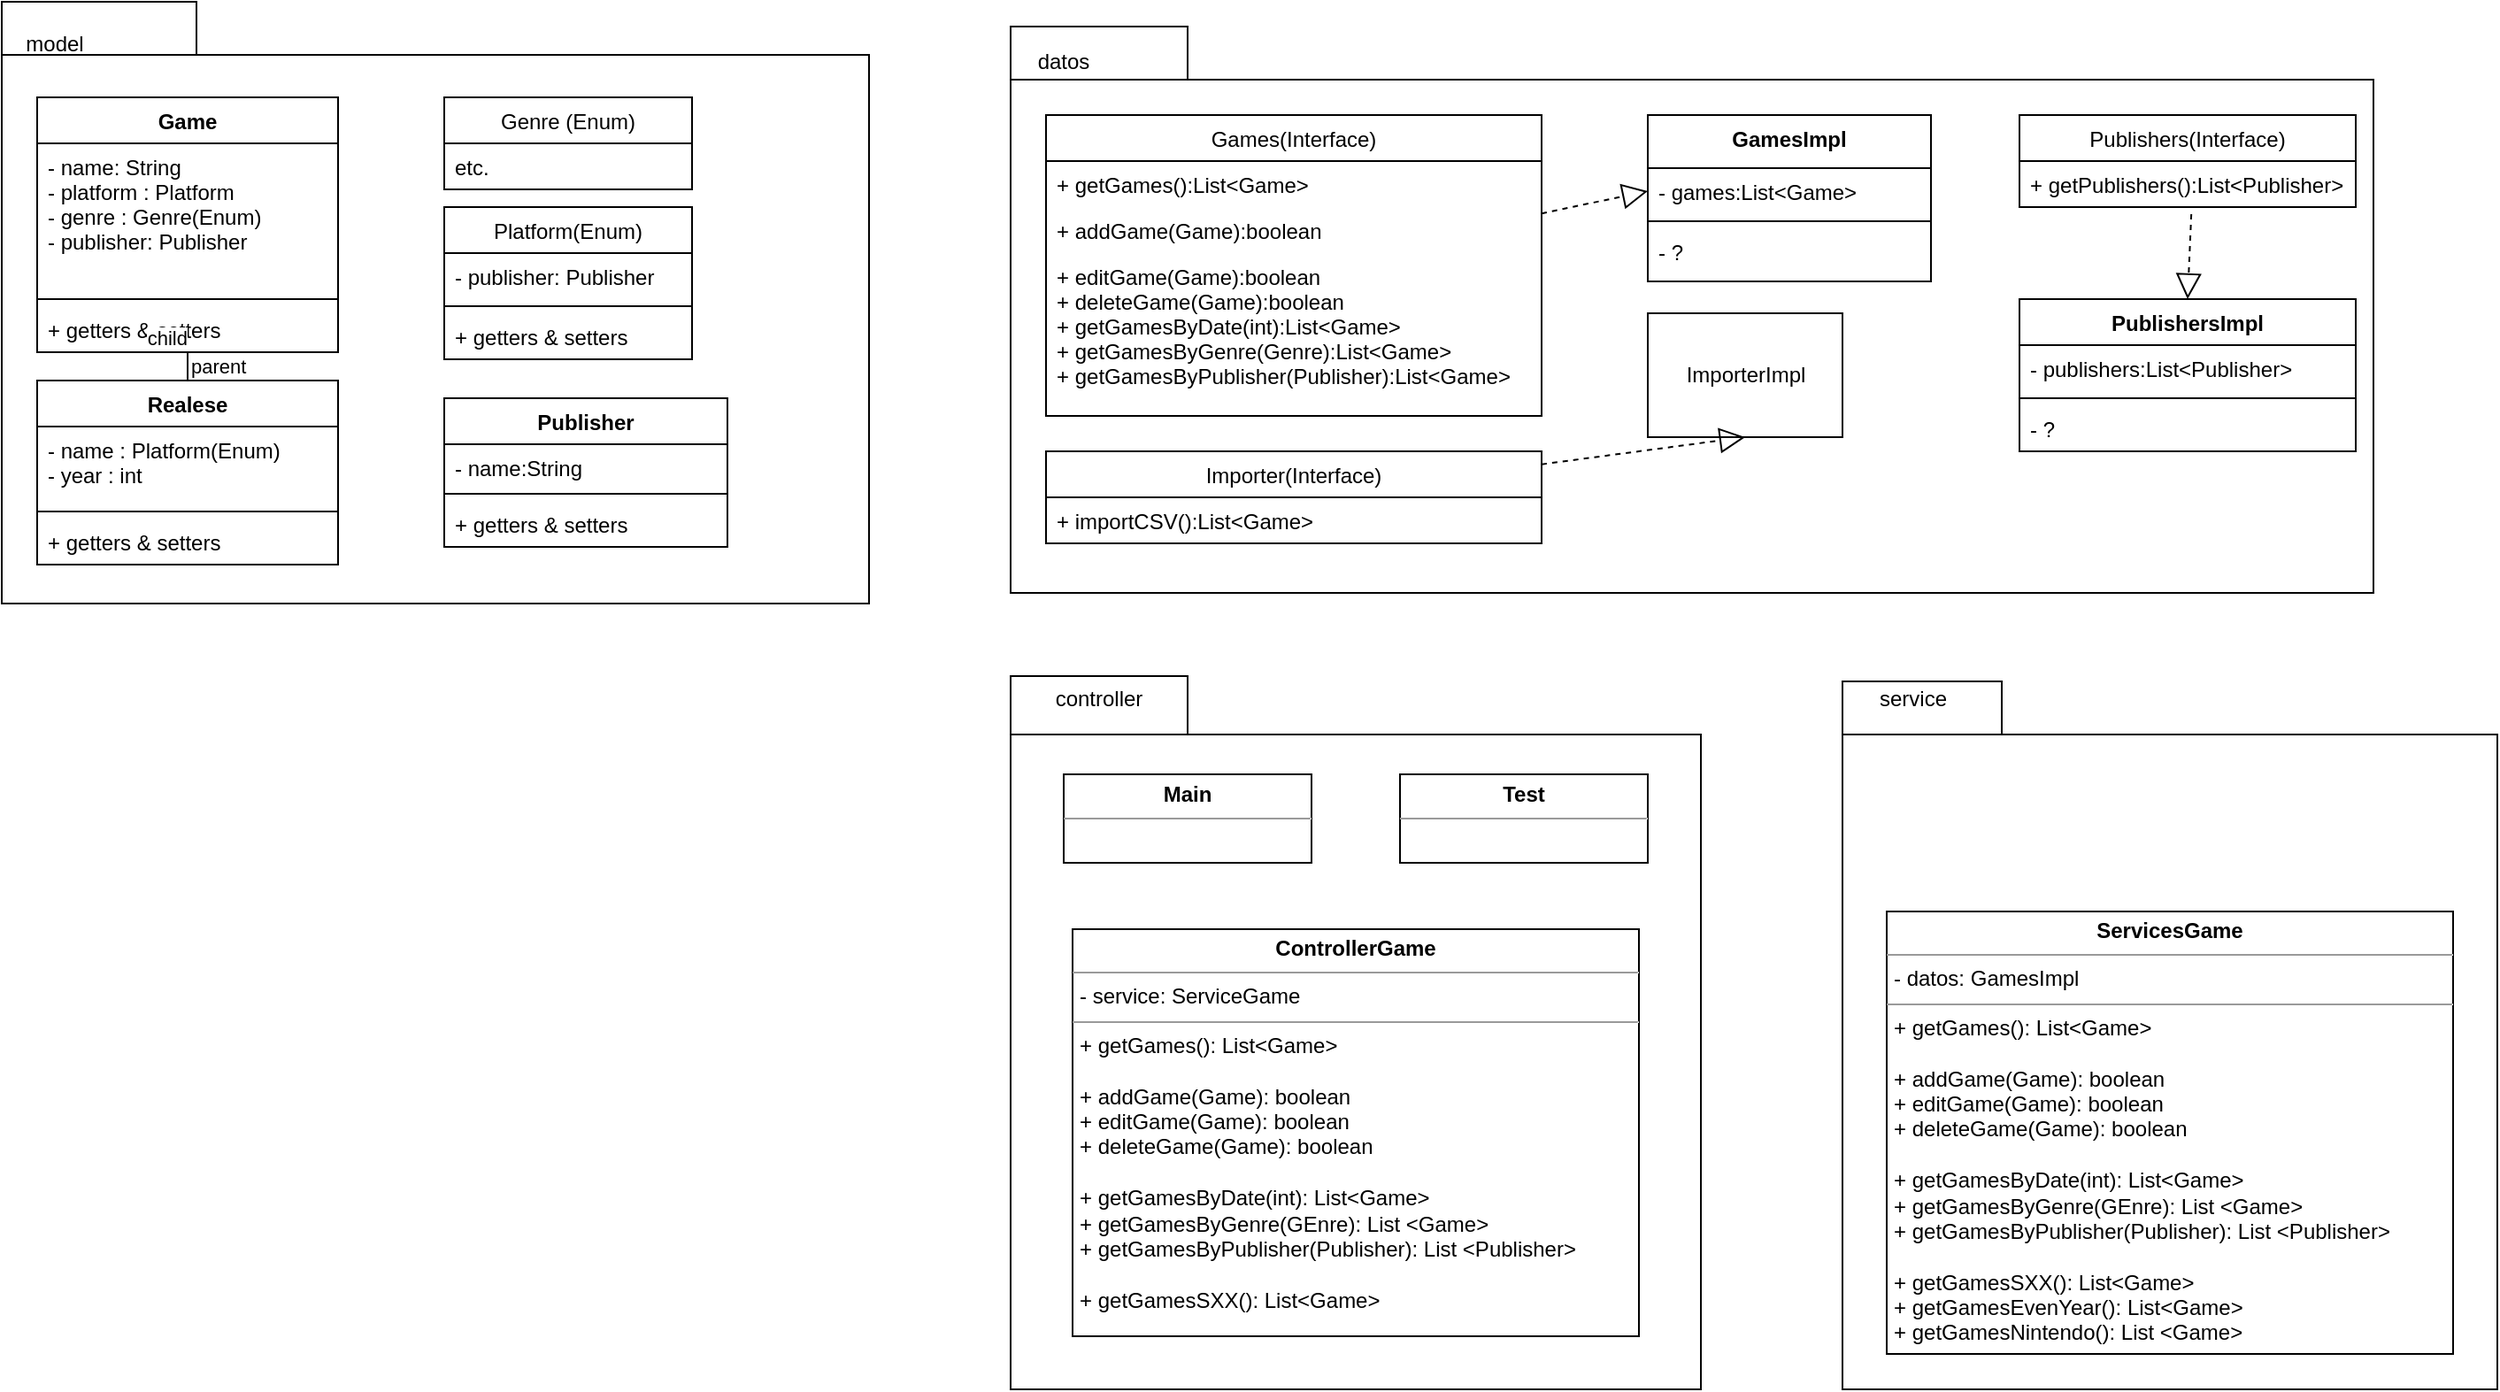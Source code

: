 <mxfile version="14.9.4" type="github">
  <diagram id="C5RBs43oDa-KdzZeNtuy" name="Page-1">
    <mxGraphModel dx="1609" dy="468" grid="1" gridSize="10" guides="1" tooltips="1" connect="1" arrows="1" fold="1" page="1" pageScale="1" pageWidth="827" pageHeight="1169" math="0" shadow="0">
      <root>
        <mxCell id="WIyWlLk6GJQsqaUBKTNV-0" />
        <mxCell id="WIyWlLk6GJQsqaUBKTNV-1" parent="WIyWlLk6GJQsqaUBKTNV-0" />
        <mxCell id="TCqhMZu3IWz6dn-8Bzra-5" value="" style="shape=folder;fontStyle=1;spacingTop=10;tabWidth=110;tabHeight=30;tabPosition=left;html=1;align=left;" parent="WIyWlLk6GJQsqaUBKTNV-1" vertex="1">
          <mxGeometry x="-20" y="116" width="490" height="340" as="geometry" />
        </mxCell>
        <mxCell id="TCqhMZu3IWz6dn-8Bzra-10" value="Game" style="swimlane;fontStyle=1;align=center;verticalAlign=top;childLayout=stackLayout;horizontal=1;startSize=26;horizontalStack=0;resizeParent=1;resizeParentMax=0;resizeLast=0;collapsible=1;marginBottom=0;" parent="WIyWlLk6GJQsqaUBKTNV-1" vertex="1">
          <mxGeometry y="170" width="170" height="144" as="geometry" />
        </mxCell>
        <mxCell id="TCqhMZu3IWz6dn-8Bzra-11" value="- name: String&#xa;- platform : Platform&#xa;- genre : Genre(Enum)&#xa;- publisher: Publisher&#xa;" style="text;strokeColor=none;fillColor=none;align=left;verticalAlign=top;spacingLeft=4;spacingRight=4;overflow=hidden;rotatable=0;points=[[0,0.5],[1,0.5]];portConstraint=eastwest;" parent="TCqhMZu3IWz6dn-8Bzra-10" vertex="1">
          <mxGeometry y="26" width="170" height="84" as="geometry" />
        </mxCell>
        <mxCell id="TCqhMZu3IWz6dn-8Bzra-12" value="" style="line;strokeWidth=1;fillColor=none;align=left;verticalAlign=middle;spacingTop=-1;spacingLeft=3;spacingRight=3;rotatable=0;labelPosition=right;points=[];portConstraint=eastwest;" parent="TCqhMZu3IWz6dn-8Bzra-10" vertex="1">
          <mxGeometry y="110" width="170" height="8" as="geometry" />
        </mxCell>
        <mxCell id="TCqhMZu3IWz6dn-8Bzra-13" value="+ getters &amp; setters" style="text;strokeColor=none;fillColor=none;align=left;verticalAlign=top;spacingLeft=4;spacingRight=4;overflow=hidden;rotatable=0;points=[[0,0.5],[1,0.5]];portConstraint=eastwest;" parent="TCqhMZu3IWz6dn-8Bzra-10" vertex="1">
          <mxGeometry y="118" width="170" height="26" as="geometry" />
        </mxCell>
        <mxCell id="TCqhMZu3IWz6dn-8Bzra-16" value="model" style="text;html=1;strokeColor=none;fillColor=none;align=center;verticalAlign=middle;whiteSpace=wrap;rounded=0;" parent="WIyWlLk6GJQsqaUBKTNV-1" vertex="1">
          <mxGeometry x="-10" y="130" width="40" height="20" as="geometry" />
        </mxCell>
        <mxCell id="TCqhMZu3IWz6dn-8Bzra-17" value="Realese" style="swimlane;fontStyle=1;align=center;verticalAlign=top;childLayout=stackLayout;horizontal=1;startSize=26;horizontalStack=0;resizeParent=1;resizeParentMax=0;resizeLast=0;collapsible=1;marginBottom=0;" parent="WIyWlLk6GJQsqaUBKTNV-1" vertex="1">
          <mxGeometry y="330" width="170" height="104" as="geometry" />
        </mxCell>
        <mxCell id="TCqhMZu3IWz6dn-8Bzra-18" value="- name : Platform(Enum)&#xa;- year : int" style="text;strokeColor=none;fillColor=none;align=left;verticalAlign=top;spacingLeft=4;spacingRight=4;overflow=hidden;rotatable=0;points=[[0,0.5],[1,0.5]];portConstraint=eastwest;" parent="TCqhMZu3IWz6dn-8Bzra-17" vertex="1">
          <mxGeometry y="26" width="170" height="44" as="geometry" />
        </mxCell>
        <mxCell id="TCqhMZu3IWz6dn-8Bzra-19" value="" style="line;strokeWidth=1;fillColor=none;align=left;verticalAlign=middle;spacingTop=-1;spacingLeft=3;spacingRight=3;rotatable=0;labelPosition=right;points=[];portConstraint=eastwest;" parent="TCqhMZu3IWz6dn-8Bzra-17" vertex="1">
          <mxGeometry y="70" width="170" height="8" as="geometry" />
        </mxCell>
        <mxCell id="TCqhMZu3IWz6dn-8Bzra-20" value="+ getters &amp; setters" style="text;strokeColor=none;fillColor=none;align=left;verticalAlign=top;spacingLeft=4;spacingRight=4;overflow=hidden;rotatable=0;points=[[0,0.5],[1,0.5]];portConstraint=eastwest;" parent="TCqhMZu3IWz6dn-8Bzra-17" vertex="1">
          <mxGeometry y="78" width="170" height="26" as="geometry" />
        </mxCell>
        <mxCell id="TCqhMZu3IWz6dn-8Bzra-26" value="Genre (Enum)" style="swimlane;fontStyle=0;childLayout=stackLayout;horizontal=1;startSize=26;fillColor=none;horizontalStack=0;resizeParent=1;resizeParentMax=0;resizeLast=0;collapsible=1;marginBottom=0;" parent="WIyWlLk6GJQsqaUBKTNV-1" vertex="1">
          <mxGeometry x="230" y="170" width="140" height="52" as="geometry" />
        </mxCell>
        <mxCell id="TCqhMZu3IWz6dn-8Bzra-27" value="etc." style="text;strokeColor=none;fillColor=none;align=left;verticalAlign=top;spacingLeft=4;spacingRight=4;overflow=hidden;rotatable=0;points=[[0,0.5],[1,0.5]];portConstraint=eastwest;" parent="TCqhMZu3IWz6dn-8Bzra-26" vertex="1">
          <mxGeometry y="26" width="140" height="26" as="geometry" />
        </mxCell>
        <mxCell id="TCqhMZu3IWz6dn-8Bzra-34" value="Platform(Enum)" style="swimlane;fontStyle=0;childLayout=stackLayout;horizontal=1;startSize=26;fillColor=none;horizontalStack=0;resizeParent=1;resizeParentMax=0;resizeLast=0;collapsible=1;marginBottom=0;" parent="WIyWlLk6GJQsqaUBKTNV-1" vertex="1">
          <mxGeometry x="230" y="232" width="140" height="86" as="geometry" />
        </mxCell>
        <mxCell id="TCqhMZu3IWz6dn-8Bzra-35" value="- publisher: Publisher" style="text;strokeColor=none;fillColor=none;align=left;verticalAlign=top;spacingLeft=4;spacingRight=4;overflow=hidden;rotatable=0;points=[[0,0.5],[1,0.5]];portConstraint=eastwest;" parent="TCqhMZu3IWz6dn-8Bzra-34" vertex="1">
          <mxGeometry y="26" width="140" height="26" as="geometry" />
        </mxCell>
        <mxCell id="67O2PUuD6TlL8kMdUzBJ-1" value="" style="line;strokeWidth=1;fillColor=none;align=left;verticalAlign=middle;spacingTop=-1;spacingLeft=3;spacingRight=3;rotatable=0;labelPosition=right;points=[];portConstraint=eastwest;" parent="TCqhMZu3IWz6dn-8Bzra-34" vertex="1">
          <mxGeometry y="52" width="140" height="8" as="geometry" />
        </mxCell>
        <mxCell id="67O2PUuD6TlL8kMdUzBJ-0" value="+ getters &amp; setters" style="text;strokeColor=none;fillColor=none;align=left;verticalAlign=top;spacingLeft=4;spacingRight=4;overflow=hidden;rotatable=0;points=[[0,0.5],[1,0.5]];portConstraint=eastwest;" parent="TCqhMZu3IWz6dn-8Bzra-34" vertex="1">
          <mxGeometry y="60" width="140" height="26" as="geometry" />
        </mxCell>
        <mxCell id="TCqhMZu3IWz6dn-8Bzra-39" value="" style="endArrow=none;html=1;edgeStyle=orthogonalEdgeStyle;" parent="WIyWlLk6GJQsqaUBKTNV-1" source="TCqhMZu3IWz6dn-8Bzra-17" target="TCqhMZu3IWz6dn-8Bzra-10" edge="1">
          <mxGeometry relative="1" as="geometry">
            <mxPoint x="100" y="290" as="sourcePoint" />
            <mxPoint x="260" y="290" as="targetPoint" />
          </mxGeometry>
        </mxCell>
        <mxCell id="TCqhMZu3IWz6dn-8Bzra-40" value="parent" style="edgeLabel;resizable=0;html=1;align=left;verticalAlign=bottom;" parent="TCqhMZu3IWz6dn-8Bzra-39" connectable="0" vertex="1">
          <mxGeometry x="-1" relative="1" as="geometry" />
        </mxCell>
        <mxCell id="TCqhMZu3IWz6dn-8Bzra-41" value="child" style="edgeLabel;resizable=0;html=1;align=right;verticalAlign=bottom;" parent="TCqhMZu3IWz6dn-8Bzra-39" connectable="0" vertex="1">
          <mxGeometry x="1" relative="1" as="geometry" />
        </mxCell>
        <mxCell id="TCqhMZu3IWz6dn-8Bzra-42" value="" style="shape=folder;fontStyle=1;spacingTop=10;tabWidth=100;tabHeight=30;tabPosition=left;html=1;" parent="WIyWlLk6GJQsqaUBKTNV-1" vertex="1">
          <mxGeometry x="550" y="130" width="770" height="320" as="geometry" />
        </mxCell>
        <mxCell id="TCqhMZu3IWz6dn-8Bzra-43" value="datos" style="text;html=1;strokeColor=none;fillColor=none;align=center;verticalAlign=middle;whiteSpace=wrap;rounded=0;" parent="WIyWlLk6GJQsqaUBKTNV-1" vertex="1">
          <mxGeometry x="560" y="140" width="40" height="20" as="geometry" />
        </mxCell>
        <mxCell id="TCqhMZu3IWz6dn-8Bzra-53" value="Games(Interface)" style="swimlane;fontStyle=0;childLayout=stackLayout;horizontal=1;startSize=26;fillColor=none;horizontalStack=0;resizeParent=1;resizeParentMax=0;resizeLast=0;collapsible=1;marginBottom=0;" parent="WIyWlLk6GJQsqaUBKTNV-1" vertex="1">
          <mxGeometry x="570" y="180" width="280" height="170" as="geometry" />
        </mxCell>
        <mxCell id="TCqhMZu3IWz6dn-8Bzra-54" value="+ getGames():List&lt;Game&gt;" style="text;strokeColor=none;fillColor=none;align=left;verticalAlign=top;spacingLeft=4;spacingRight=4;overflow=hidden;rotatable=0;points=[[0,0.5],[1,0.5]];portConstraint=eastwest;" parent="TCqhMZu3IWz6dn-8Bzra-53" vertex="1">
          <mxGeometry y="26" width="280" height="26" as="geometry" />
        </mxCell>
        <mxCell id="TCqhMZu3IWz6dn-8Bzra-55" value="+ addGame(Game):boolean" style="text;strokeColor=none;fillColor=none;align=left;verticalAlign=top;spacingLeft=4;spacingRight=4;overflow=hidden;rotatable=0;points=[[0,0.5],[1,0.5]];portConstraint=eastwest;" parent="TCqhMZu3IWz6dn-8Bzra-53" vertex="1">
          <mxGeometry y="52" width="280" height="26" as="geometry" />
        </mxCell>
        <mxCell id="TCqhMZu3IWz6dn-8Bzra-56" value="+ editGame(Game):boolean&#xa;+ deleteGame(Game):boolean&#xa;+ getGamesByDate(int):List&lt;Game&gt;&#xa;+ getGamesByGenre(Genre):List&lt;Game&gt;&#xa;+ getGamesByPublisher(Publisher):List&lt;Game&gt;" style="text;strokeColor=none;fillColor=none;align=left;verticalAlign=top;spacingLeft=4;spacingRight=4;overflow=hidden;rotatable=0;points=[[0,0.5],[1,0.5]];portConstraint=eastwest;" parent="TCqhMZu3IWz6dn-8Bzra-53" vertex="1">
          <mxGeometry y="78" width="280" height="92" as="geometry" />
        </mxCell>
        <mxCell id="TCqhMZu3IWz6dn-8Bzra-63" value="Importer(Interface)" style="swimlane;fontStyle=0;childLayout=stackLayout;horizontal=1;startSize=26;fillColor=none;horizontalStack=0;resizeParent=1;resizeParentMax=0;resizeLast=0;collapsible=1;marginBottom=0;" parent="WIyWlLk6GJQsqaUBKTNV-1" vertex="1">
          <mxGeometry x="570" y="370" width="280" height="52" as="geometry" />
        </mxCell>
        <mxCell id="TCqhMZu3IWz6dn-8Bzra-64" value="+ importCSV():List&lt;Game&gt;" style="text;strokeColor=none;fillColor=none;align=left;verticalAlign=top;spacingLeft=4;spacingRight=4;overflow=hidden;rotatable=0;points=[[0,0.5],[1,0.5]];portConstraint=eastwest;" parent="TCqhMZu3IWz6dn-8Bzra-63" vertex="1">
          <mxGeometry y="26" width="280" height="26" as="geometry" />
        </mxCell>
        <mxCell id="TCqhMZu3IWz6dn-8Bzra-67" value="ImporterImpl" style="html=1;" parent="WIyWlLk6GJQsqaUBKTNV-1" vertex="1">
          <mxGeometry x="910" y="292" width="110" height="70" as="geometry" />
        </mxCell>
        <mxCell id="TCqhMZu3IWz6dn-8Bzra-68" value="" style="endArrow=block;dashed=1;endFill=0;endSize=12;html=1;entryX=0.5;entryY=1;entryDx=0;entryDy=0;" parent="WIyWlLk6GJQsqaUBKTNV-1" source="TCqhMZu3IWz6dn-8Bzra-63" target="TCqhMZu3IWz6dn-8Bzra-67" edge="1">
          <mxGeometry width="160" relative="1" as="geometry">
            <mxPoint x="780" y="290" as="sourcePoint" />
            <mxPoint x="940" y="290" as="targetPoint" />
          </mxGeometry>
        </mxCell>
        <mxCell id="TCqhMZu3IWz6dn-8Bzra-69" value="Publishers(Interface)" style="swimlane;fontStyle=0;childLayout=stackLayout;horizontal=1;startSize=26;fillColor=none;horizontalStack=0;resizeParent=1;resizeParentMax=0;resizeLast=0;collapsible=1;marginBottom=0;" parent="WIyWlLk6GJQsqaUBKTNV-1" vertex="1">
          <mxGeometry x="1120" y="180" width="190" height="52" as="geometry" />
        </mxCell>
        <mxCell id="TCqhMZu3IWz6dn-8Bzra-70" value="+ getPublishers():List&lt;Publisher&gt;" style="text;strokeColor=none;fillColor=none;align=left;verticalAlign=top;spacingLeft=4;spacingRight=4;overflow=hidden;rotatable=0;points=[[0,0.5],[1,0.5]];portConstraint=eastwest;" parent="TCqhMZu3IWz6dn-8Bzra-69" vertex="1">
          <mxGeometry y="26" width="190" height="26" as="geometry" />
        </mxCell>
        <mxCell id="TCqhMZu3IWz6dn-8Bzra-81" value="GamesImpl" style="swimlane;fontStyle=1;align=center;verticalAlign=top;childLayout=stackLayout;horizontal=1;startSize=30;horizontalStack=0;resizeParent=1;resizeParentMax=0;resizeLast=0;collapsible=1;marginBottom=0;" parent="WIyWlLk6GJQsqaUBKTNV-1" vertex="1">
          <mxGeometry x="910" y="180" width="160" height="94" as="geometry" />
        </mxCell>
        <mxCell id="TCqhMZu3IWz6dn-8Bzra-82" value="- games:List&lt;Game&gt;" style="text;strokeColor=none;fillColor=none;align=left;verticalAlign=top;spacingLeft=4;spacingRight=4;overflow=hidden;rotatable=0;points=[[0,0.5],[1,0.5]];portConstraint=eastwest;" parent="TCqhMZu3IWz6dn-8Bzra-81" vertex="1">
          <mxGeometry y="30" width="160" height="26" as="geometry" />
        </mxCell>
        <mxCell id="TCqhMZu3IWz6dn-8Bzra-83" value="" style="line;strokeWidth=1;fillColor=none;align=left;verticalAlign=middle;spacingTop=-1;spacingLeft=3;spacingRight=3;rotatable=0;labelPosition=right;points=[];portConstraint=eastwest;" parent="TCqhMZu3IWz6dn-8Bzra-81" vertex="1">
          <mxGeometry y="56" width="160" height="8" as="geometry" />
        </mxCell>
        <mxCell id="TCqhMZu3IWz6dn-8Bzra-84" value="- ?" style="text;strokeColor=none;fillColor=none;align=left;verticalAlign=top;spacingLeft=4;spacingRight=4;overflow=hidden;rotatable=0;points=[[0,0.5],[1,0.5]];portConstraint=eastwest;" parent="TCqhMZu3IWz6dn-8Bzra-81" vertex="1">
          <mxGeometry y="64" width="160" height="30" as="geometry" />
        </mxCell>
        <mxCell id="TCqhMZu3IWz6dn-8Bzra-85" value="" style="endArrow=block;dashed=1;endFill=0;endSize=12;html=1;entryX=0;entryY=0.5;entryDx=0;entryDy=0;" parent="WIyWlLk6GJQsqaUBKTNV-1" source="TCqhMZu3IWz6dn-8Bzra-53" target="TCqhMZu3IWz6dn-8Bzra-82" edge="1">
          <mxGeometry width="160" relative="1" as="geometry">
            <mxPoint x="950" y="290" as="sourcePoint" />
            <mxPoint x="1110" y="290" as="targetPoint" />
          </mxGeometry>
        </mxCell>
        <mxCell id="TCqhMZu3IWz6dn-8Bzra-86" value="PublishersImpl" style="swimlane;fontStyle=1;align=center;verticalAlign=top;childLayout=stackLayout;horizontal=1;startSize=26;horizontalStack=0;resizeParent=1;resizeParentMax=0;resizeLast=0;collapsible=1;marginBottom=0;" parent="WIyWlLk6GJQsqaUBKTNV-1" vertex="1">
          <mxGeometry x="1120" y="284" width="190" height="86" as="geometry" />
        </mxCell>
        <mxCell id="TCqhMZu3IWz6dn-8Bzra-87" value="- publishers:List&lt;Publisher&gt;" style="text;strokeColor=none;fillColor=none;align=left;verticalAlign=top;spacingLeft=4;spacingRight=4;overflow=hidden;rotatable=0;points=[[0,0.5],[1,0.5]];portConstraint=eastwest;" parent="TCqhMZu3IWz6dn-8Bzra-86" vertex="1">
          <mxGeometry y="26" width="190" height="26" as="geometry" />
        </mxCell>
        <mxCell id="TCqhMZu3IWz6dn-8Bzra-88" value="" style="line;strokeWidth=1;fillColor=none;align=left;verticalAlign=middle;spacingTop=-1;spacingLeft=3;spacingRight=3;rotatable=0;labelPosition=right;points=[];portConstraint=eastwest;" parent="TCqhMZu3IWz6dn-8Bzra-86" vertex="1">
          <mxGeometry y="52" width="190" height="8" as="geometry" />
        </mxCell>
        <mxCell id="TCqhMZu3IWz6dn-8Bzra-89" value="- ?" style="text;strokeColor=none;fillColor=none;align=left;verticalAlign=top;spacingLeft=4;spacingRight=4;overflow=hidden;rotatable=0;points=[[0,0.5],[1,0.5]];portConstraint=eastwest;" parent="TCqhMZu3IWz6dn-8Bzra-86" vertex="1">
          <mxGeometry y="60" width="190" height="26" as="geometry" />
        </mxCell>
        <mxCell id="TCqhMZu3IWz6dn-8Bzra-90" value="" style="endArrow=block;dashed=1;endFill=0;endSize=12;html=1;exitX=0.511;exitY=1.154;exitDx=0;exitDy=0;exitPerimeter=0;entryX=0.5;entryY=0;entryDx=0;entryDy=0;" parent="WIyWlLk6GJQsqaUBKTNV-1" source="TCqhMZu3IWz6dn-8Bzra-70" target="TCqhMZu3IWz6dn-8Bzra-86" edge="1">
          <mxGeometry width="160" relative="1" as="geometry">
            <mxPoint x="950" y="290" as="sourcePoint" />
            <mxPoint x="1110" y="290" as="targetPoint" />
          </mxGeometry>
        </mxCell>
        <mxCell id="TCqhMZu3IWz6dn-8Bzra-91" value="Publisher" style="swimlane;fontStyle=1;align=center;verticalAlign=top;childLayout=stackLayout;horizontal=1;startSize=26;horizontalStack=0;resizeParent=1;resizeParentMax=0;resizeLast=0;collapsible=1;marginBottom=0;" parent="WIyWlLk6GJQsqaUBKTNV-1" vertex="1">
          <mxGeometry x="230" y="340" width="160" height="84" as="geometry" />
        </mxCell>
        <mxCell id="TCqhMZu3IWz6dn-8Bzra-92" value="- name:String" style="text;strokeColor=none;fillColor=none;align=left;verticalAlign=top;spacingLeft=4;spacingRight=4;overflow=hidden;rotatable=0;points=[[0,0.5],[1,0.5]];portConstraint=eastwest;" parent="TCqhMZu3IWz6dn-8Bzra-91" vertex="1">
          <mxGeometry y="26" width="160" height="24" as="geometry" />
        </mxCell>
        <mxCell id="TCqhMZu3IWz6dn-8Bzra-93" value="" style="line;strokeWidth=1;fillColor=none;align=left;verticalAlign=middle;spacingTop=-1;spacingLeft=3;spacingRight=3;rotatable=0;labelPosition=right;points=[];portConstraint=eastwest;" parent="TCqhMZu3IWz6dn-8Bzra-91" vertex="1">
          <mxGeometry y="50" width="160" height="8" as="geometry" />
        </mxCell>
        <mxCell id="TCqhMZu3IWz6dn-8Bzra-94" value="+ getters &amp; setters" style="text;strokeColor=none;fillColor=none;align=left;verticalAlign=top;spacingLeft=4;spacingRight=4;overflow=hidden;rotatable=0;points=[[0,0.5],[1,0.5]];portConstraint=eastwest;" parent="TCqhMZu3IWz6dn-8Bzra-91" vertex="1">
          <mxGeometry y="58" width="160" height="26" as="geometry" />
        </mxCell>
        <mxCell id="67O2PUuD6TlL8kMdUzBJ-2" value="" style="shape=folder;fontStyle=1;spacingTop=10;tabWidth=100;tabHeight=33;tabPosition=left;html=1;" parent="WIyWlLk6GJQsqaUBKTNV-1" vertex="1">
          <mxGeometry x="550" y="497" width="390" height="403" as="geometry" />
        </mxCell>
        <mxCell id="67O2PUuD6TlL8kMdUzBJ-3" value="controller" style="text;html=1;strokeColor=none;fillColor=none;align=center;verticalAlign=middle;whiteSpace=wrap;rounded=0;" parent="WIyWlLk6GJQsqaUBKTNV-1" vertex="1">
          <mxGeometry x="580" y="500" width="40" height="20" as="geometry" />
        </mxCell>
        <mxCell id="67O2PUuD6TlL8kMdUzBJ-4" value="&lt;p style=&quot;margin: 0px ; margin-top: 4px ; text-align: center&quot;&gt;&lt;b&gt;Main&lt;/b&gt;&lt;/p&gt;&lt;hr size=&quot;1&quot;&gt;&lt;div style=&quot;height: 2px&quot;&gt;&lt;/div&gt;" style="verticalAlign=top;align=left;overflow=fill;fontSize=12;fontFamily=Helvetica;html=1;" parent="WIyWlLk6GJQsqaUBKTNV-1" vertex="1">
          <mxGeometry x="580" y="552.5" width="140" height="50" as="geometry" />
        </mxCell>
        <mxCell id="67O2PUuD6TlL8kMdUzBJ-5" value="&lt;p style=&quot;margin: 0px ; margin-top: 4px ; text-align: center&quot;&gt;&lt;b&gt;Test&lt;/b&gt;&lt;/p&gt;&lt;hr size=&quot;1&quot;&gt;&lt;div style=&quot;height: 2px&quot;&gt;&lt;/div&gt;" style="verticalAlign=top;align=left;overflow=fill;fontSize=12;fontFamily=Helvetica;html=1;" parent="WIyWlLk6GJQsqaUBKTNV-1" vertex="1">
          <mxGeometry x="770" y="552.5" width="140" height="50" as="geometry" />
        </mxCell>
        <mxCell id="9VUWRTqkNi5iuG49rLYS-1" value="&lt;p style=&quot;margin: 0px ; margin-top: 4px ; text-align: center&quot;&gt;&lt;b&gt;ControllerGame&lt;/b&gt;&lt;/p&gt;&lt;hr size=&quot;1&quot;&gt;&lt;p style=&quot;margin: 0px ; margin-left: 4px&quot;&gt;- service: ServiceGame&lt;/p&gt;&lt;hr size=&quot;1&quot;&gt;&lt;p style=&quot;margin: 0px ; margin-left: 4px&quot;&gt;+ getGames(): List&amp;lt;Game&amp;gt;&lt;/p&gt;&lt;p style=&quot;margin: 0px ; margin-left: 4px&quot;&gt;&lt;br&gt;&lt;/p&gt;&lt;p style=&quot;margin: 0px ; margin-left: 4px&quot;&gt;+ addGame(Game): boolean&lt;/p&gt;&lt;p style=&quot;margin: 0px ; margin-left: 4px&quot;&gt;+ editGame(Game): boolean&lt;/p&gt;&lt;p style=&quot;margin: 0px ; margin-left: 4px&quot;&gt;+ deleteGame(Game): boolean&lt;/p&gt;&lt;p style=&quot;margin: 0px ; margin-left: 4px&quot;&gt;&lt;br&gt;&lt;/p&gt;&lt;p style=&quot;margin: 0px ; margin-left: 4px&quot;&gt;+ getGamesByDate(int): List&amp;lt;Game&amp;gt;&lt;/p&gt;&lt;p style=&quot;margin: 0px ; margin-left: 4px&quot;&gt;+ getGamesByGenre(GEnre): List &amp;lt;Game&amp;gt;&lt;/p&gt;&lt;p style=&quot;margin: 0px ; margin-left: 4px&quot;&gt;+ getGamesByPublisher(Publisher): List &amp;lt;Publisher&amp;gt;&lt;/p&gt;&lt;p style=&quot;margin: 0px ; margin-left: 4px&quot;&gt;&lt;br&gt;&lt;/p&gt;&lt;p style=&quot;margin: 0px ; margin-left: 4px&quot;&gt;+ getGamesSXX(): List&amp;lt;Game&amp;gt;&lt;/p&gt;" style="verticalAlign=top;align=left;overflow=fill;fontSize=12;fontFamily=Helvetica;html=1;" vertex="1" parent="WIyWlLk6GJQsqaUBKTNV-1">
          <mxGeometry x="585" y="640" width="320" height="230" as="geometry" />
        </mxCell>
        <mxCell id="9VUWRTqkNi5iuG49rLYS-2" value="" style="shape=folder;fontStyle=1;spacingTop=10;tabWidth=90;tabHeight=30;tabPosition=left;html=1;" vertex="1" parent="WIyWlLk6GJQsqaUBKTNV-1">
          <mxGeometry x="1020" y="500" width="370" height="400" as="geometry" />
        </mxCell>
        <mxCell id="9VUWRTqkNi5iuG49rLYS-3" value="service" style="text;html=1;strokeColor=none;fillColor=none;align=center;verticalAlign=middle;whiteSpace=wrap;rounded=0;" vertex="1" parent="WIyWlLk6GJQsqaUBKTNV-1">
          <mxGeometry x="1040" y="500" width="40" height="20" as="geometry" />
        </mxCell>
        <mxCell id="9VUWRTqkNi5iuG49rLYS-4" value="&lt;p style=&quot;margin: 0px ; margin-top: 4px ; text-align: center&quot;&gt;&lt;b&gt;ServicesGame&lt;/b&gt;&lt;/p&gt;&lt;hr size=&quot;1&quot;&gt;&lt;p style=&quot;margin: 0px ; margin-left: 4px&quot;&gt;- datos: GamesImpl&lt;/p&gt;&lt;hr size=&quot;1&quot;&gt;&lt;p style=&quot;margin: 0px ; margin-left: 4px&quot;&gt;+ getGames(): List&amp;lt;Game&amp;gt;&lt;/p&gt;&lt;p style=&quot;margin: 0px ; margin-left: 4px&quot;&gt;&lt;br&gt;&lt;/p&gt;&lt;p style=&quot;margin: 0px ; margin-left: 4px&quot;&gt;+ addGame(Game): boolean&lt;/p&gt;&lt;p style=&quot;margin: 0px ; margin-left: 4px&quot;&gt;+ editGame(Game): boolean&lt;/p&gt;&lt;p style=&quot;margin: 0px ; margin-left: 4px&quot;&gt;+ deleteGame(Game): boolean&lt;/p&gt;&lt;p style=&quot;margin: 0px ; margin-left: 4px&quot;&gt;&lt;br&gt;&lt;/p&gt;&lt;p style=&quot;margin: 0px ; margin-left: 4px&quot;&gt;+ getGamesByDate(int): List&amp;lt;Game&amp;gt;&lt;/p&gt;&lt;p style=&quot;margin: 0px ; margin-left: 4px&quot;&gt;+ getGamesByGenre(GEnre): List &amp;lt;Game&amp;gt;&lt;/p&gt;&lt;p style=&quot;margin: 0px ; margin-left: 4px&quot;&gt;+ getGamesByPublisher(Publisher): List &amp;lt;Publisher&amp;gt;&lt;/p&gt;&lt;p style=&quot;margin: 0px ; margin-left: 4px&quot;&gt;&lt;br&gt;&lt;/p&gt;&lt;p style=&quot;margin: 0px ; margin-left: 4px&quot;&gt;+ getGamesSXX(): List&amp;lt;Game&amp;gt;&lt;/p&gt;&lt;p style=&quot;margin: 0px ; margin-left: 4px&quot;&gt;+ getGamesEvenYear(): List&amp;lt;Game&amp;gt;&lt;/p&gt;&lt;p style=&quot;margin: 0px ; margin-left: 4px&quot;&gt;+ getGamesNintendo(): List &amp;lt;Game&amp;gt;&lt;/p&gt;" style="verticalAlign=top;align=left;overflow=fill;fontSize=12;fontFamily=Helvetica;html=1;" vertex="1" parent="WIyWlLk6GJQsqaUBKTNV-1">
          <mxGeometry x="1045" y="630" width="320" height="250" as="geometry" />
        </mxCell>
      </root>
    </mxGraphModel>
  </diagram>
</mxfile>
